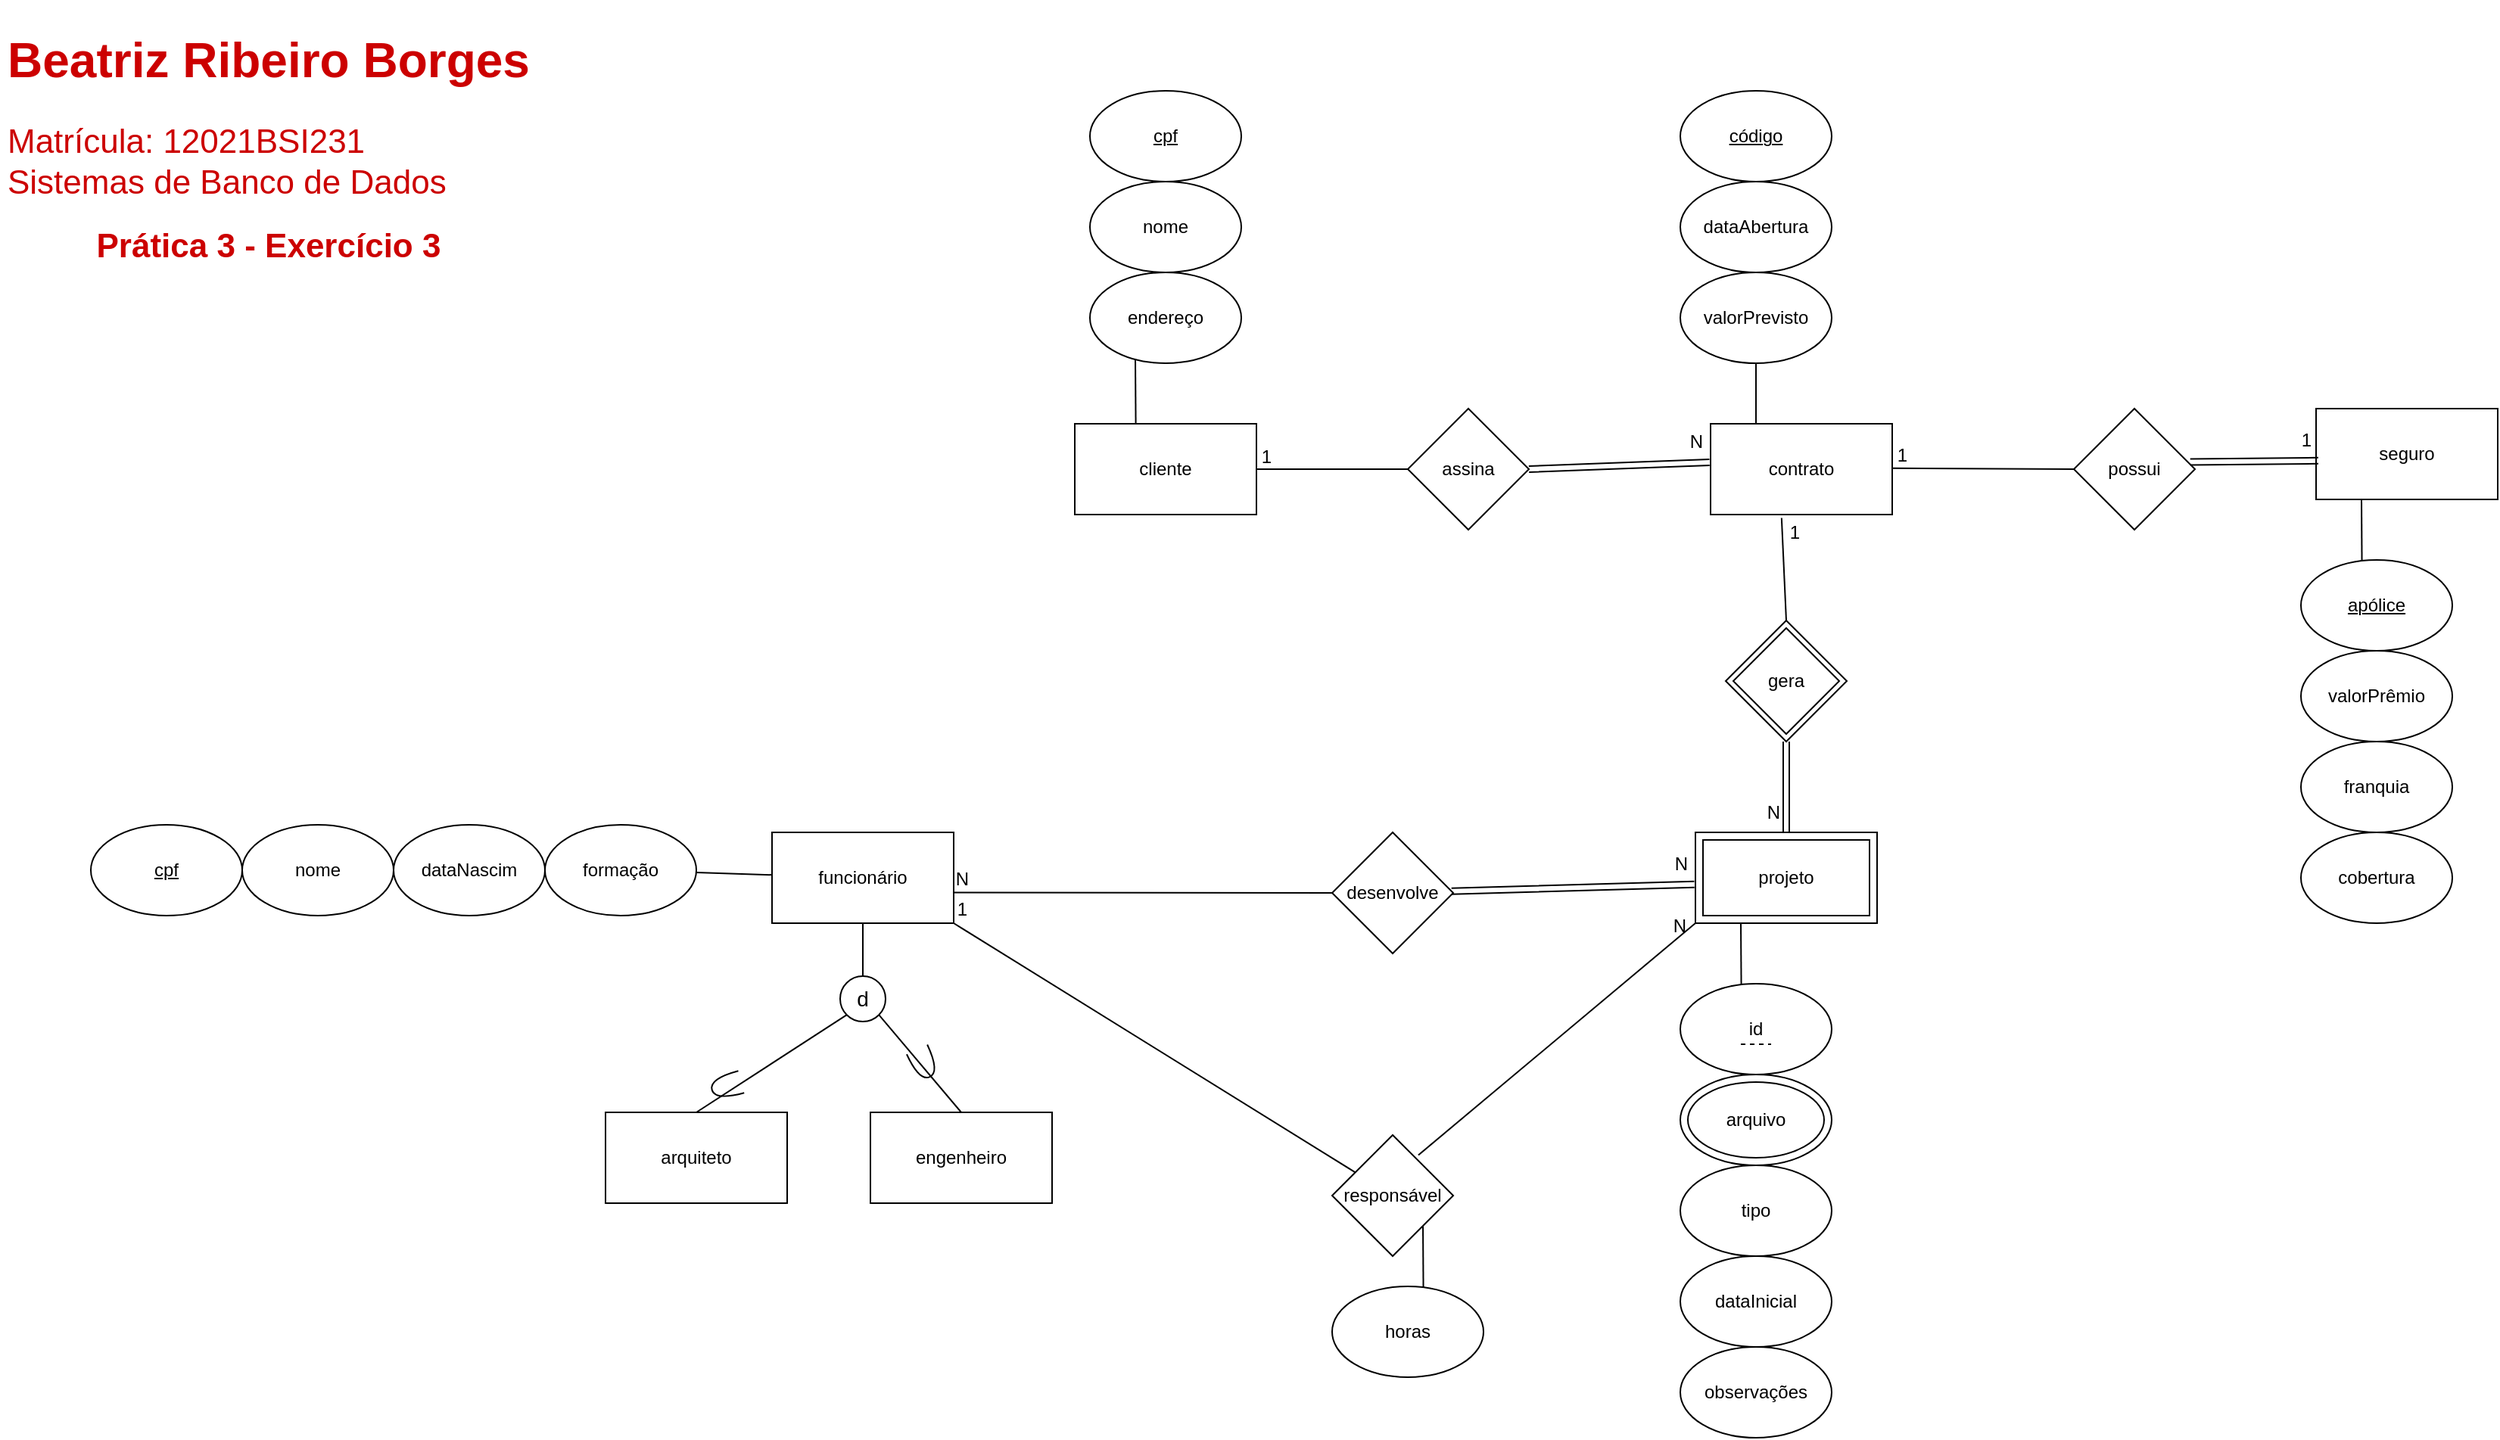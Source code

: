 <mxfile version="20.3.0" type="device"><diagram id="4E9ORDB4BJkVBDqzKXbu" name="Página-1"><mxGraphModel dx="2595" dy="1603" grid="1" gridSize="10" guides="1" tooltips="1" connect="1" arrows="1" fold="1" page="1" pageScale="1" pageWidth="2000" pageHeight="1200" math="0" shadow="0"><root><mxCell id="0"/><mxCell id="1" parent="0"/><mxCell id="zRjKztESZcY6CyqbHn_q-1" value="&lt;h1&gt;Beatriz Ribeiro Borges&lt;br&gt;&lt;/h1&gt;&lt;p&gt;&lt;font style=&quot;font-size: 22px;&quot;&gt;Matrícula: 12021BSI231&lt;br&gt;Sistemas de Banco de Dados&lt;/font&gt;&lt;br&gt;&lt;/p&gt;&lt;p style=&quot;text-align: center;&quot;&gt;&lt;font style=&quot;font-size: 22px;&quot;&gt;&lt;b&gt;Prática 3 - Exercício 3&lt;/b&gt;&lt;/font&gt;&lt;/p&gt;" style="text;html=1;strokeColor=none;fillColor=none;spacing=5;spacingTop=-20;whiteSpace=wrap;overflow=hidden;rounded=0;fontSize=16;fontColor=#CC0000;" vertex="1" parent="1"><mxGeometry x="40" y="30" width="380" height="180" as="geometry"/></mxCell><mxCell id="zRjKztESZcY6CyqbHn_q-2" value="funcionário" style="rounded=0;whiteSpace=wrap;html=1;" vertex="1" parent="1"><mxGeometry x="550" y="570" width="120" height="60" as="geometry"/></mxCell><mxCell id="zRjKztESZcY6CyqbHn_q-3" value="engenheiro" style="rounded=0;whiteSpace=wrap;html=1;" vertex="1" parent="1"><mxGeometry x="615" y="755" width="120" height="60" as="geometry"/></mxCell><mxCell id="zRjKztESZcY6CyqbHn_q-4" value="arquiteto" style="rounded=0;whiteSpace=wrap;html=1;" vertex="1" parent="1"><mxGeometry x="440" y="755" width="120" height="60" as="geometry"/></mxCell><mxCell id="zRjKztESZcY6CyqbHn_q-5" value="" style="endArrow=none;html=1;rounded=0;exitX=0.5;exitY=1;exitDx=0;exitDy=0;" edge="1" parent="1" source="zRjKztESZcY6CyqbHn_q-2" target="zRjKztESZcY6CyqbHn_q-6"><mxGeometry relative="1" as="geometry"><mxPoint x="609.85" y="632.67" as="sourcePoint"/><mxPoint x="609.85" y="685" as="targetPoint"/><Array as="points"/></mxGeometry></mxCell><mxCell id="zRjKztESZcY6CyqbHn_q-6" value="&lt;font style=&quot;font-size: 14px;&quot;&gt;d&lt;/font&gt;" style="ellipse;whiteSpace=wrap;html=1;aspect=fixed;fillColor=none;" vertex="1" parent="1"><mxGeometry x="595" y="665" width="30" height="30" as="geometry"/></mxCell><mxCell id="zRjKztESZcY6CyqbHn_q-7" value="" style="endArrow=none;html=1;rounded=0;entryX=0;entryY=1;entryDx=0;entryDy=0;exitX=0.5;exitY=0;exitDx=0;exitDy=0;" edge="1" parent="1" source="zRjKztESZcY6CyqbHn_q-4" target="zRjKztESZcY6CyqbHn_q-6"><mxGeometry width="50" height="50" relative="1" as="geometry"><mxPoint x="185.2" y="687.16" as="sourcePoint"/><mxPoint x="184.56" y="654.58" as="targetPoint"/></mxGeometry></mxCell><mxCell id="zRjKztESZcY6CyqbHn_q-8" value="" style="endArrow=none;html=1;rounded=0;entryX=1;entryY=1;entryDx=0;entryDy=0;exitX=0.5;exitY=0;exitDx=0;exitDy=0;" edge="1" parent="1" source="zRjKztESZcY6CyqbHn_q-3" target="zRjKztESZcY6CyqbHn_q-6"><mxGeometry width="50" height="50" relative="1" as="geometry"><mxPoint x="400.0" y="765" as="sourcePoint"/><mxPoint x="605.0" y="690" as="targetPoint"/></mxGeometry></mxCell><mxCell id="zRjKztESZcY6CyqbHn_q-10" value="" style="shape=requiredInterface;html=1;verticalLabelPosition=bottom;sketch=0;fontSize=14;fillColor=none;rotation=65;" vertex="1" parent="1"><mxGeometry x="640" y="715" width="20" height="15" as="geometry"/></mxCell><mxCell id="zRjKztESZcY6CyqbHn_q-11" value="" style="shape=requiredInterface;html=1;verticalLabelPosition=bottom;sketch=0;fontSize=14;fillColor=none;rotation=-195;" vertex="1" parent="1"><mxGeometry x="510" y="730" width="20" height="15" as="geometry"/></mxCell><mxCell id="zRjKztESZcY6CyqbHn_q-21" value="&lt;span&gt;&lt;u&gt;cpf&lt;/u&gt;&lt;/span&gt;" style="ellipse;whiteSpace=wrap;html=1;fontStyle=0" vertex="1" parent="1"><mxGeometry x="100" y="565" width="100" height="60" as="geometry"/></mxCell><mxCell id="zRjKztESZcY6CyqbHn_q-22" value="" style="endArrow=none;html=1;rounded=0;" edge="1" parent="1" source="zRjKztESZcY6CyqbHn_q-24" target="zRjKztESZcY6CyqbHn_q-2"><mxGeometry width="50" height="50" relative="1" as="geometry"><mxPoint x="975" y="557.5" as="sourcePoint"/><mxPoint x="610" y="560" as="targetPoint"/></mxGeometry></mxCell><mxCell id="zRjKztESZcY6CyqbHn_q-24" value="&lt;span&gt;formação&lt;/span&gt;" style="ellipse;whiteSpace=wrap;html=1;fontStyle=0" vertex="1" parent="1"><mxGeometry x="400" y="565" width="100" height="60" as="geometry"/></mxCell><mxCell id="zRjKztESZcY6CyqbHn_q-25" value="dataNascim" style="ellipse;whiteSpace=wrap;html=1;" vertex="1" parent="1"><mxGeometry x="300" y="565" width="100" height="60" as="geometry"/></mxCell><mxCell id="zRjKztESZcY6CyqbHn_q-26" value="nome" style="ellipse;whiteSpace=wrap;html=1;" vertex="1" parent="1"><mxGeometry x="200" y="565" width="100" height="60" as="geometry"/></mxCell><mxCell id="zRjKztESZcY6CyqbHn_q-27" value="" style="resizable=0;html=1;align=right;verticalAlign=bottom;" connectable="0" vertex="1" parent="1"><mxGeometry x="1569.997" y="170.002" as="geometry"><mxPoint x="-5" y="-59" as="offset"/></mxGeometry></mxCell><mxCell id="zRjKztESZcY6CyqbHn_q-28" value="cliente" style="rounded=0;whiteSpace=wrap;html=1;" vertex="1" parent="1"><mxGeometry x="750" y="300" width="120" height="60" as="geometry"/></mxCell><mxCell id="zRjKztESZcY6CyqbHn_q-29" value="" style="endArrow=none;html=1;rounded=0;exitX=0.295;exitY=0.951;exitDx=0;exitDy=0;exitPerimeter=0;" edge="1" parent="1"><mxGeometry width="50" height="50" relative="1" as="geometry"><mxPoint x="790.0" y="257.06" as="sourcePoint"/><mxPoint x="790.294" y="300" as="targetPoint"/></mxGeometry></mxCell><mxCell id="zRjKztESZcY6CyqbHn_q-30" value="&lt;span&gt;&lt;u&gt;cpf&lt;/u&gt;&lt;/span&gt;" style="ellipse;whiteSpace=wrap;html=1;fontStyle=0" vertex="1" parent="1"><mxGeometry x="760" y="80" width="100" height="60" as="geometry"/></mxCell><mxCell id="zRjKztESZcY6CyqbHn_q-31" value="&lt;span&gt;nome&lt;/span&gt;" style="ellipse;whiteSpace=wrap;html=1;fontStyle=0" vertex="1" parent="1"><mxGeometry x="760" y="140" width="100" height="60" as="geometry"/></mxCell><mxCell id="zRjKztESZcY6CyqbHn_q-32" value="&lt;span&gt;endereço&lt;/span&gt;" style="ellipse;whiteSpace=wrap;html=1;fontStyle=0" vertex="1" parent="1"><mxGeometry x="760" y="200" width="100" height="60" as="geometry"/></mxCell><mxCell id="zRjKztESZcY6CyqbHn_q-33" value="contrato" style="rounded=0;whiteSpace=wrap;html=1;" vertex="1" parent="1"><mxGeometry x="1170" y="300" width="120" height="60" as="geometry"/></mxCell><mxCell id="zRjKztESZcY6CyqbHn_q-34" value="" style="endArrow=none;html=1;rounded=0;" edge="1" parent="1"><mxGeometry width="50" height="50" relative="1" as="geometry"><mxPoint x="1200" y="300" as="sourcePoint"/><mxPoint x="1200" y="260" as="targetPoint"/></mxGeometry></mxCell><mxCell id="zRjKztESZcY6CyqbHn_q-35" value="&lt;span&gt;&lt;u&gt;código&lt;/u&gt;&lt;/span&gt;" style="ellipse;whiteSpace=wrap;html=1;fontStyle=0" vertex="1" parent="1"><mxGeometry x="1150" y="80" width="100" height="60" as="geometry"/></mxCell><mxCell id="zRjKztESZcY6CyqbHn_q-36" value="&lt;span&gt;dataAbertura&lt;/span&gt;" style="ellipse;whiteSpace=wrap;html=1;fontStyle=0" vertex="1" parent="1"><mxGeometry x="1150" y="140" width="100" height="60" as="geometry"/></mxCell><mxCell id="zRjKztESZcY6CyqbHn_q-37" value="&lt;span&gt;valorPrevisto&lt;/span&gt;" style="ellipse;whiteSpace=wrap;html=1;fontStyle=0" vertex="1" parent="1"><mxGeometry x="1150" y="200" width="100" height="60" as="geometry"/></mxCell><mxCell id="zRjKztESZcY6CyqbHn_q-38" value="seguro" style="rounded=0;whiteSpace=wrap;html=1;" vertex="1" parent="1"><mxGeometry x="1570" y="290" width="120" height="60" as="geometry"/></mxCell><mxCell id="zRjKztESZcY6CyqbHn_q-39" value="" style="endArrow=none;html=1;rounded=0;exitX=0.295;exitY=0.951;exitDx=0;exitDy=0;exitPerimeter=0;" edge="1" parent="1"><mxGeometry width="50" height="50" relative="1" as="geometry"><mxPoint x="1600.0" y="350.0" as="sourcePoint"/><mxPoint x="1600.294" y="392.94" as="targetPoint"/></mxGeometry></mxCell><mxCell id="zRjKztESZcY6CyqbHn_q-40" value="&lt;u&gt;apólice&lt;/u&gt;" style="ellipse;whiteSpace=wrap;html=1;fontStyle=0" vertex="1" parent="1"><mxGeometry x="1560" y="390" width="100" height="60" as="geometry"/></mxCell><mxCell id="zRjKztESZcY6CyqbHn_q-41" value="&lt;span&gt;valorPrêmio&lt;/span&gt;" style="ellipse;whiteSpace=wrap;html=1;fontStyle=0" vertex="1" parent="1"><mxGeometry x="1560" y="450" width="100" height="60" as="geometry"/></mxCell><mxCell id="zRjKztESZcY6CyqbHn_q-42" value="&lt;span&gt;franquia&lt;/span&gt;" style="ellipse;whiteSpace=wrap;html=1;fontStyle=0" vertex="1" parent="1"><mxGeometry x="1560" y="510" width="100" height="60" as="geometry"/></mxCell><mxCell id="zRjKztESZcY6CyqbHn_q-43" value="&lt;span&gt;cobertura&lt;/span&gt;" style="ellipse;whiteSpace=wrap;html=1;fontStyle=0" vertex="1" parent="1"><mxGeometry x="1560" y="570" width="100" height="60" as="geometry"/></mxCell><mxCell id="zRjKztESZcY6CyqbHn_q-49" value="projeto" style="rounded=0;whiteSpace=wrap;html=1;" vertex="1" parent="1"><mxGeometry x="1160" y="570" width="120" height="60" as="geometry"/></mxCell><mxCell id="zRjKztESZcY6CyqbHn_q-50" value="" style="endArrow=none;html=1;rounded=0;exitX=0.295;exitY=0.951;exitDx=0;exitDy=0;exitPerimeter=0;" edge="1" parent="1"><mxGeometry width="50" height="50" relative="1" as="geometry"><mxPoint x="1190.0" y="630.0" as="sourcePoint"/><mxPoint x="1190.294" y="672.94" as="targetPoint"/></mxGeometry></mxCell><mxCell id="zRjKztESZcY6CyqbHn_q-52" value="&lt;span&gt;id&lt;/span&gt;" style="ellipse;whiteSpace=wrap;html=1;fontStyle=0" vertex="1" parent="1"><mxGeometry x="1150" y="670" width="100" height="60" as="geometry"/></mxCell><mxCell id="zRjKztESZcY6CyqbHn_q-53" value="&lt;span&gt;arquivo&lt;/span&gt;" style="ellipse;whiteSpace=wrap;html=1;fontStyle=0" vertex="1" parent="1"><mxGeometry x="1150" y="730" width="100" height="60" as="geometry"/></mxCell><mxCell id="zRjKztESZcY6CyqbHn_q-54" value="&lt;span&gt;tipo&lt;/span&gt;" style="ellipse;whiteSpace=wrap;html=1;fontStyle=0" vertex="1" parent="1"><mxGeometry x="1150" y="790" width="100" height="60" as="geometry"/></mxCell><mxCell id="zRjKztESZcY6CyqbHn_q-55" value="&lt;span&gt;dataInicial&lt;/span&gt;" style="ellipse;whiteSpace=wrap;html=1;fontStyle=0" vertex="1" parent="1"><mxGeometry x="1150" y="850" width="100" height="60" as="geometry"/></mxCell><mxCell id="zRjKztESZcY6CyqbHn_q-56" value="&lt;span&gt;observações&lt;/span&gt;" style="ellipse;whiteSpace=wrap;html=1;fontStyle=0" vertex="1" parent="1"><mxGeometry x="1150" y="910" width="100" height="60" as="geometry"/></mxCell><mxCell id="zRjKztESZcY6CyqbHn_q-57" value="" style="endArrow=none;dashed=1;html=1;rounded=0;" edge="1" parent="1"><mxGeometry width="50" height="50" relative="1" as="geometry"><mxPoint x="1190" y="710" as="sourcePoint"/><mxPoint x="1210" y="710" as="targetPoint"/></mxGeometry></mxCell><mxCell id="zRjKztESZcY6CyqbHn_q-58" value="" style="rounded=0;whiteSpace=wrap;html=1;fillColor=none;" vertex="1" parent="1"><mxGeometry x="1165" y="575" width="110" height="50" as="geometry"/></mxCell><mxCell id="zRjKztESZcY6CyqbHn_q-59" value="" style="ellipse;whiteSpace=wrap;html=1;fontStyle=0;fillColor=none;" vertex="1" parent="1"><mxGeometry x="1155" y="735" width="90" height="50" as="geometry"/></mxCell><mxCell id="zRjKztESZcY6CyqbHn_q-60" value="assina" style="rhombus;whiteSpace=wrap;html=1;" vertex="1" parent="1"><mxGeometry x="970" y="290" width="80" height="80" as="geometry"/></mxCell><mxCell id="zRjKztESZcY6CyqbHn_q-61" value="possui" style="rhombus;whiteSpace=wrap;html=1;" vertex="1" parent="1"><mxGeometry x="1410" y="290" width="80" height="80" as="geometry"/></mxCell><mxCell id="zRjKztESZcY6CyqbHn_q-62" value="gera" style="rhombus;whiteSpace=wrap;html=1;" vertex="1" parent="1"><mxGeometry x="1180" y="430" width="80" height="80" as="geometry"/></mxCell><mxCell id="zRjKztESZcY6CyqbHn_q-63" value="desenvolve" style="rhombus;whiteSpace=wrap;html=1;" vertex="1" parent="1"><mxGeometry x="920" y="570" width="80" height="80" as="geometry"/></mxCell><mxCell id="zRjKztESZcY6CyqbHn_q-64" value="responsável" style="rhombus;whiteSpace=wrap;html=1;" vertex="1" parent="1"><mxGeometry x="920" y="770" width="80" height="80" as="geometry"/></mxCell><mxCell id="zRjKztESZcY6CyqbHn_q-65" value="" style="rhombus;whiteSpace=wrap;html=1;fillColor=none;" vertex="1" parent="1"><mxGeometry x="1185" y="435" width="70" height="70" as="geometry"/></mxCell><mxCell id="zRjKztESZcY6CyqbHn_q-66" value="" style="endArrow=none;html=1;rounded=0;exitX=0;exitY=0.5;exitDx=0;exitDy=0;entryX=1;entryY=0.5;entryDx=0;entryDy=0;" edge="1" parent="1" source="zRjKztESZcY6CyqbHn_q-60" target="zRjKztESZcY6CyqbHn_q-28"><mxGeometry relative="1" as="geometry"><mxPoint x="860" y="410" as="sourcePoint"/><mxPoint x="950" y="400" as="targetPoint"/><Array as="points"/></mxGeometry></mxCell><mxCell id="zRjKztESZcY6CyqbHn_q-67" value="1" style="resizable=0;html=1;align=right;verticalAlign=bottom;" connectable="0" vertex="1" parent="zRjKztESZcY6CyqbHn_q-66"><mxGeometry x="1" relative="1" as="geometry"><mxPoint x="10" as="offset"/></mxGeometry></mxCell><mxCell id="zRjKztESZcY6CyqbHn_q-70" value="" style="endArrow=none;html=1;rounded=0;exitX=1;exitY=0.5;exitDx=0;exitDy=0;entryX=-0.006;entryY=0.424;entryDx=0;entryDy=0;entryPerimeter=0;shape=link;" edge="1" parent="1" source="zRjKztESZcY6CyqbHn_q-60" target="zRjKztESZcY6CyqbHn_q-33"><mxGeometry relative="1" as="geometry"><mxPoint x="980" y="340.0" as="sourcePoint"/><mxPoint x="880" y="340.0" as="targetPoint"/><Array as="points"/></mxGeometry></mxCell><mxCell id="zRjKztESZcY6CyqbHn_q-71" value="N" style="resizable=0;html=1;align=right;verticalAlign=bottom;" connectable="0" vertex="1" parent="zRjKztESZcY6CyqbHn_q-70"><mxGeometry x="1" relative="1" as="geometry"><mxPoint x="-4" y="-5" as="offset"/></mxGeometry></mxCell><mxCell id="zRjKztESZcY6CyqbHn_q-72" value="" style="endArrow=none;html=1;rounded=0;exitX=0;exitY=0.5;exitDx=0;exitDy=0;entryX=1;entryY=0.5;entryDx=0;entryDy=0;" edge="1" parent="1" source="zRjKztESZcY6CyqbHn_q-61"><mxGeometry relative="1" as="geometry"><mxPoint x="1390" y="329.33" as="sourcePoint"/><mxPoint x="1290" y="329.33" as="targetPoint"/><Array as="points"/></mxGeometry></mxCell><mxCell id="zRjKztESZcY6CyqbHn_q-73" value="1" style="resizable=0;html=1;align=right;verticalAlign=bottom;" connectable="0" vertex="1" parent="zRjKztESZcY6CyqbHn_q-72"><mxGeometry x="1" relative="1" as="geometry"><mxPoint x="10" as="offset"/></mxGeometry></mxCell><mxCell id="zRjKztESZcY6CyqbHn_q-74" value="" style="endArrow=none;html=1;rounded=0;entryX=0.012;entryY=0.573;entryDx=0;entryDy=0;entryPerimeter=0;shape=link;exitX=0.961;exitY=0.44;exitDx=0;exitDy=0;exitPerimeter=0;" edge="1" parent="1" source="zRjKztESZcY6CyqbHn_q-61" target="zRjKztESZcY6CyqbHn_q-38"><mxGeometry relative="1" as="geometry"><mxPoint x="1460" y="322" as="sourcePoint"/><mxPoint x="1579.28" y="317.72" as="targetPoint"/><Array as="points"/></mxGeometry></mxCell><mxCell id="zRjKztESZcY6CyqbHn_q-75" value="1" style="resizable=0;html=1;align=right;verticalAlign=bottom;" connectable="0" vertex="1" parent="zRjKztESZcY6CyqbHn_q-74"><mxGeometry x="1" relative="1" as="geometry"><mxPoint x="-4" y="-5" as="offset"/></mxGeometry></mxCell><mxCell id="zRjKztESZcY6CyqbHn_q-76" value="" style="endArrow=none;html=1;rounded=0;exitX=0.5;exitY=0;exitDx=0;exitDy=0;entryX=0.391;entryY=1.038;entryDx=0;entryDy=0;entryPerimeter=0;" edge="1" parent="1" source="zRjKztESZcY6CyqbHn_q-62" target="zRjKztESZcY6CyqbHn_q-33"><mxGeometry relative="1" as="geometry"><mxPoint x="1420" y="340" as="sourcePoint"/><mxPoint x="1300" y="339.33" as="targetPoint"/><Array as="points"/></mxGeometry></mxCell><mxCell id="zRjKztESZcY6CyqbHn_q-77" value="1" style="resizable=0;html=1;align=right;verticalAlign=bottom;" connectable="0" vertex="1" parent="zRjKztESZcY6CyqbHn_q-76"><mxGeometry x="1" relative="1" as="geometry"><mxPoint x="13" y="18" as="offset"/></mxGeometry></mxCell><mxCell id="zRjKztESZcY6CyqbHn_q-78" value="" style="endArrow=none;html=1;rounded=0;exitX=0.5;exitY=1;exitDx=0;exitDy=0;entryX=0.5;entryY=0;entryDx=0;entryDy=0;shape=link;" edge="1" parent="1" source="zRjKztESZcY6CyqbHn_q-62" target="zRjKztESZcY6CyqbHn_q-49"><mxGeometry relative="1" as="geometry"><mxPoint x="1060.0" y="340" as="sourcePoint"/><mxPoint x="1179.28" y="335.44" as="targetPoint"/><Array as="points"/></mxGeometry></mxCell><mxCell id="zRjKztESZcY6CyqbHn_q-79" value="N" style="resizable=0;html=1;align=right;verticalAlign=bottom;" connectable="0" vertex="1" parent="zRjKztESZcY6CyqbHn_q-78"><mxGeometry x="1" relative="1" as="geometry"><mxPoint x="-4" y="-5" as="offset"/></mxGeometry></mxCell><mxCell id="zRjKztESZcY6CyqbHn_q-80" value="" style="endArrow=none;html=1;rounded=0;entryX=-0.006;entryY=0.573;entryDx=0;entryDy=0;shape=link;entryPerimeter=0;" edge="1" parent="1" source="zRjKztESZcY6CyqbHn_q-63" target="zRjKztESZcY6CyqbHn_q-49"><mxGeometry relative="1" as="geometry"><mxPoint x="1230" y="520.0" as="sourcePoint"/><mxPoint x="1230" y="580" as="targetPoint"/><Array as="points"/></mxGeometry></mxCell><mxCell id="zRjKztESZcY6CyqbHn_q-81" value="N" style="resizable=0;html=1;align=right;verticalAlign=bottom;" connectable="0" vertex="1" parent="zRjKztESZcY6CyqbHn_q-80"><mxGeometry x="1" relative="1" as="geometry"><mxPoint x="-4" y="-5" as="offset"/></mxGeometry></mxCell><mxCell id="zRjKztESZcY6CyqbHn_q-82" value="" style="endArrow=none;html=1;rounded=0;exitX=0;exitY=0.5;exitDx=0;exitDy=0;entryX=1;entryY=0.5;entryDx=0;entryDy=0;" edge="1" parent="1" source="zRjKztESZcY6CyqbHn_q-63"><mxGeometry relative="1" as="geometry"><mxPoint x="770.0" y="609.74" as="sourcePoint"/><mxPoint x="670.0" y="609.74" as="targetPoint"/><Array as="points"/></mxGeometry></mxCell><mxCell id="zRjKztESZcY6CyqbHn_q-83" value="N" style="resizable=0;html=1;align=right;verticalAlign=bottom;" connectable="0" vertex="1" parent="zRjKztESZcY6CyqbHn_q-82"><mxGeometry x="1" relative="1" as="geometry"><mxPoint x="10" as="offset"/></mxGeometry></mxCell><mxCell id="zRjKztESZcY6CyqbHn_q-84" value="" style="endArrow=none;html=1;rounded=0;entryX=1;entryY=1;entryDx=0;entryDy=0;" edge="1" parent="1" source="zRjKztESZcY6CyqbHn_q-64" target="zRjKztESZcY6CyqbHn_q-2"><mxGeometry relative="1" as="geometry"><mxPoint x="930.0" y="620" as="sourcePoint"/><mxPoint x="680.0" y="619.74" as="targetPoint"/><Array as="points"/></mxGeometry></mxCell><mxCell id="zRjKztESZcY6CyqbHn_q-85" value="1" style="resizable=0;html=1;align=right;verticalAlign=bottom;" connectable="0" vertex="1" parent="zRjKztESZcY6CyqbHn_q-84"><mxGeometry x="1" relative="1" as="geometry"><mxPoint x="10" as="offset"/></mxGeometry></mxCell><mxCell id="zRjKztESZcY6CyqbHn_q-86" value="" style="endArrow=none;html=1;rounded=0;exitX=0.712;exitY=0.166;exitDx=0;exitDy=0;entryX=0;entryY=1;entryDx=0;entryDy=0;exitPerimeter=0;" edge="1" parent="1" source="zRjKztESZcY6CyqbHn_q-64" target="zRjKztESZcY6CyqbHn_q-49"><mxGeometry relative="1" as="geometry"><mxPoint x="930.0" y="620" as="sourcePoint"/><mxPoint x="680.0" y="619.74" as="targetPoint"/><Array as="points"/></mxGeometry></mxCell><mxCell id="zRjKztESZcY6CyqbHn_q-87" value="N" style="resizable=0;html=1;align=right;verticalAlign=bottom;" connectable="0" vertex="1" parent="zRjKztESZcY6CyqbHn_q-86"><mxGeometry x="1" relative="1" as="geometry"><mxPoint x="-5" y="10" as="offset"/></mxGeometry></mxCell><mxCell id="zRjKztESZcY6CyqbHn_q-88" value="" style="endArrow=none;html=1;rounded=0;exitX=0.295;exitY=0.951;exitDx=0;exitDy=0;exitPerimeter=0;" edge="1" parent="1"><mxGeometry width="50" height="50" relative="1" as="geometry"><mxPoint x="980" y="830" as="sourcePoint"/><mxPoint x="980.294" y="872.94" as="targetPoint"/></mxGeometry></mxCell><mxCell id="zRjKztESZcY6CyqbHn_q-89" value="&lt;span&gt;horas&lt;/span&gt;" style="ellipse;whiteSpace=wrap;html=1;fontStyle=0" vertex="1" parent="1"><mxGeometry x="920" y="870" width="100" height="60" as="geometry"/></mxCell></root></mxGraphModel></diagram></mxfile>